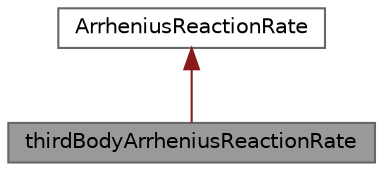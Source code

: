 digraph "thirdBodyArrheniusReactionRate"
{
 // LATEX_PDF_SIZE
  bgcolor="transparent";
  edge [fontname=Helvetica,fontsize=10,labelfontname=Helvetica,labelfontsize=10];
  node [fontname=Helvetica,fontsize=10,shape=box,height=0.2,width=0.4];
  Node1 [id="Node000001",label="thirdBodyArrheniusReactionRate",height=0.2,width=0.4,color="gray40", fillcolor="grey60", style="filled", fontcolor="black",tooltip="Arrhenius reaction rate enhanced by third-body interaction."];
  Node2 -> Node1 [id="edge1_Node000001_Node000002",dir="back",color="firebrick4",style="solid",tooltip=" "];
  Node2 [id="Node000002",label="ArrheniusReactionRate",height=0.2,width=0.4,color="gray40", fillcolor="white", style="filled",URL="$classFoam_1_1ArrheniusReactionRate.html",tooltip="Arrhenius reaction rate given by:"];
}
